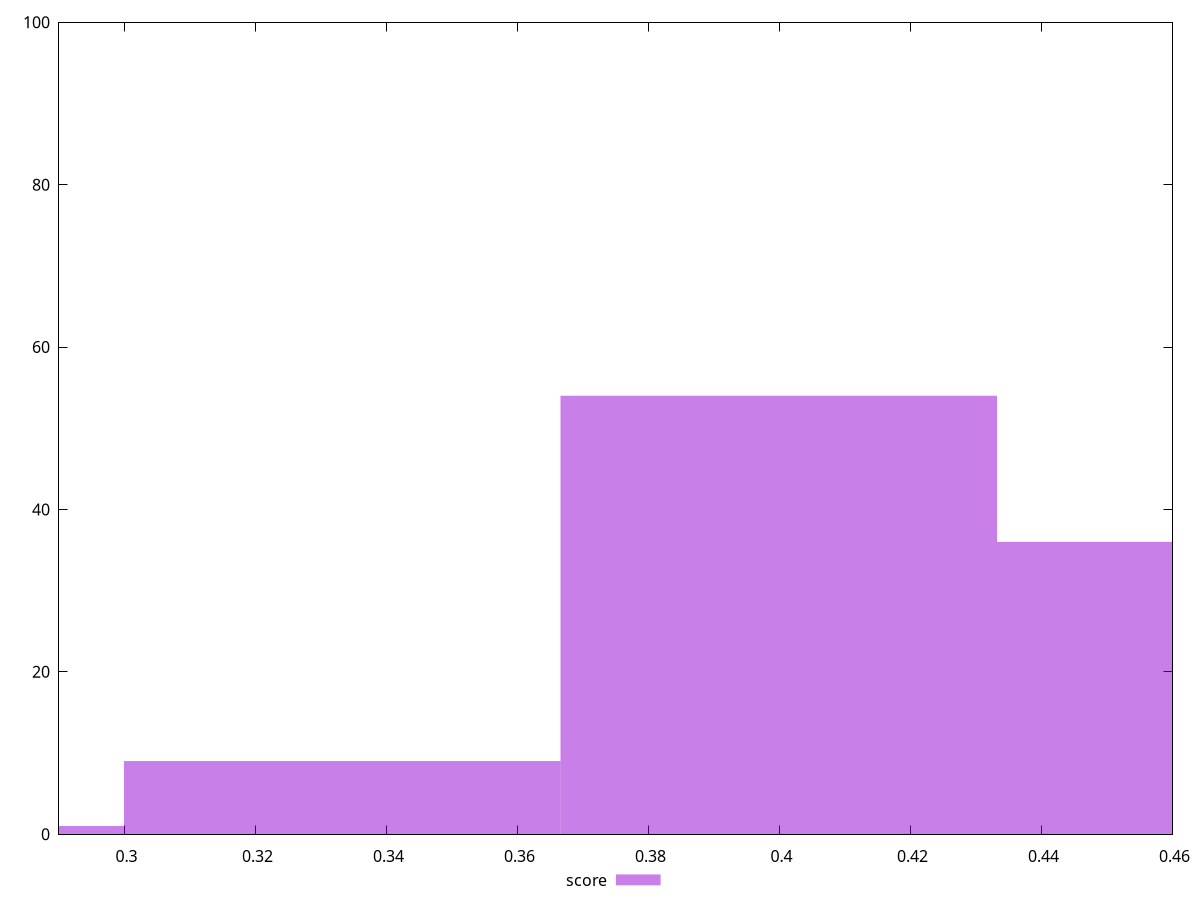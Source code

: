 reset

$score <<EOF
0.3332394622561381 9
0.39988735470736575 54
0.4665352471585934 36
0.2665915698049105 1
EOF

set key outside below
set boxwidth 0.06664789245122762
set xrange [0.29:0.46]
set yrange [0:100]
set trange [0:100]
set style fill transparent solid 0.5 noborder
set terminal svg size 640, 490 enhanced background rgb 'white'
set output "report_00013_2021-02-09T12-04-24.940Z/render-blocking-resources/samples/pages+cached/score/histogram.svg"

plot $score title "score" with boxes

reset
